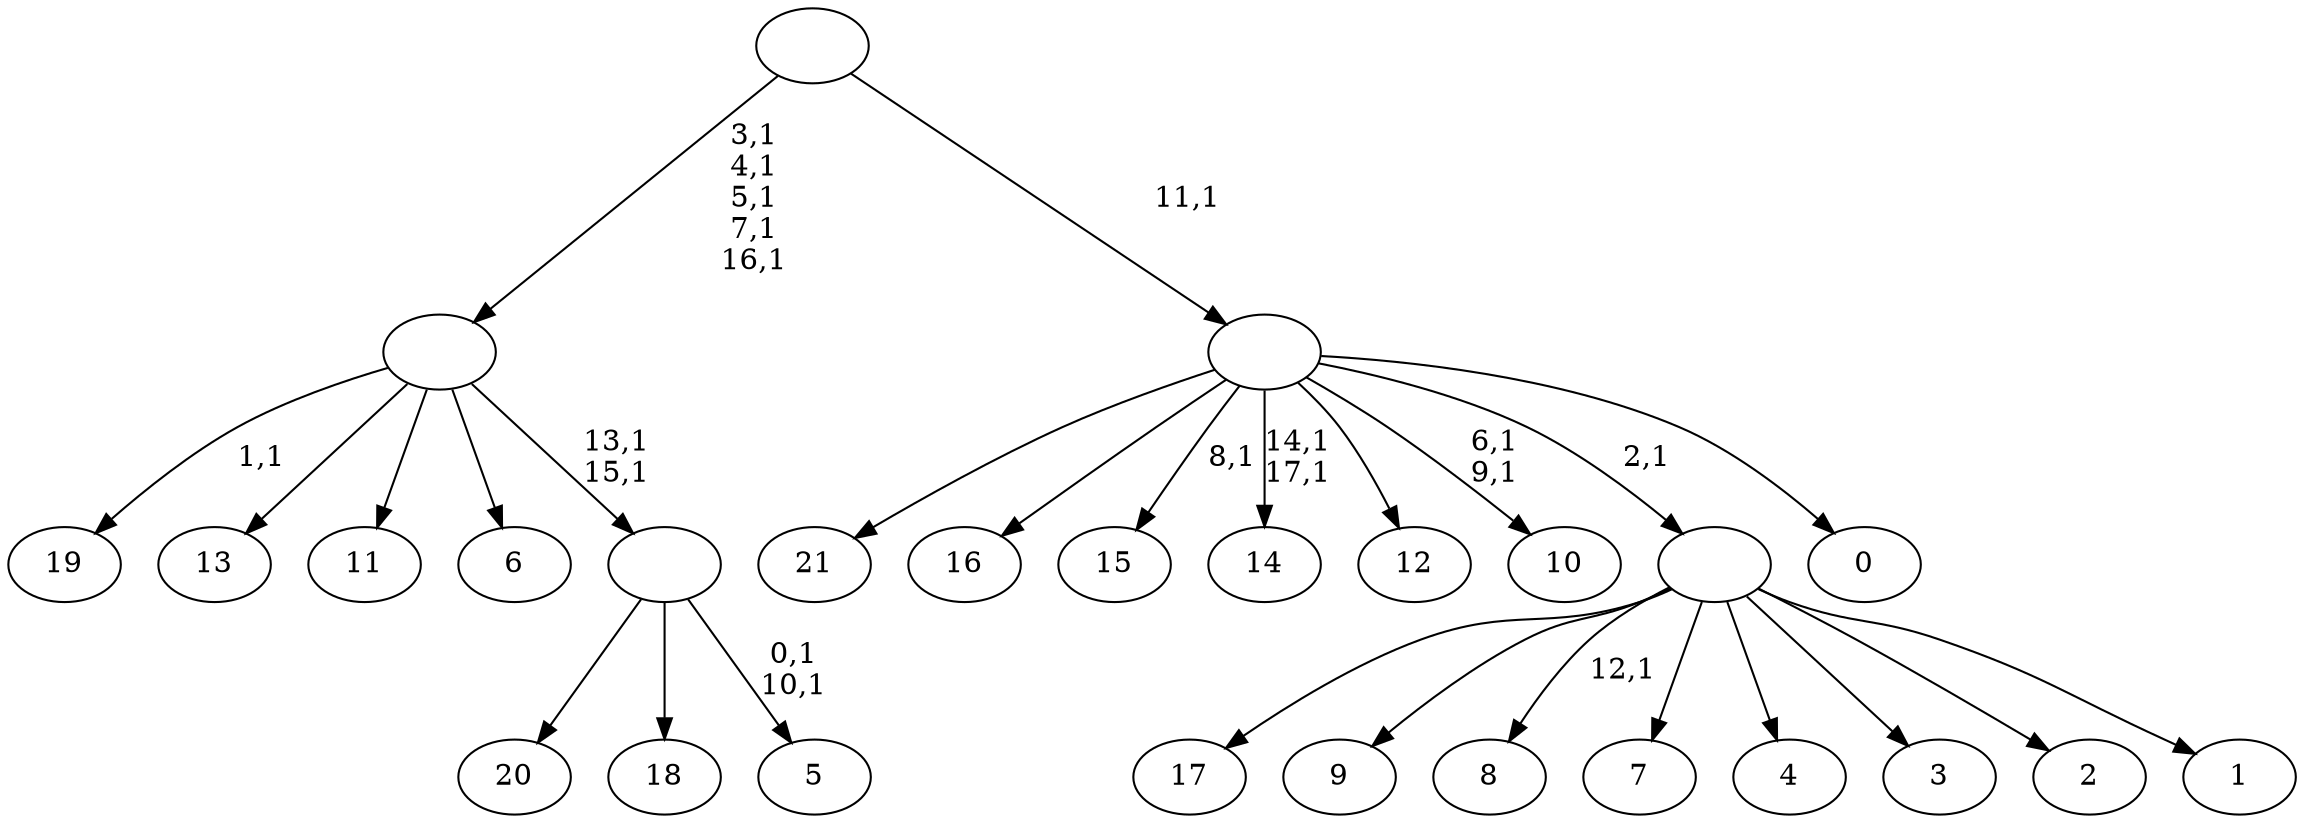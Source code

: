 digraph T {
	40 [label="21"]
	39 [label="20"]
	38 [label="19"]
	36 [label="18"]
	35 [label="17"]
	34 [label="16"]
	33 [label="15"]
	31 [label="14"]
	28 [label="13"]
	27 [label="12"]
	26 [label="11"]
	25 [label="10"]
	22 [label="9"]
	21 [label="8"]
	19 [label="7"]
	18 [label="6"]
	17 [label="5"]
	14 [label=""]
	12 [label=""]
	7 [label="4"]
	6 [label="3"]
	5 [label="2"]
	4 [label="1"]
	3 [label=""]
	2 [label="0"]
	1 [label=""]
	0 [label=""]
	14 -> 17 [label="0,1\n10,1"]
	14 -> 39 [label=""]
	14 -> 36 [label=""]
	12 -> 14 [label="13,1\n15,1"]
	12 -> 38 [label="1,1"]
	12 -> 28 [label=""]
	12 -> 26 [label=""]
	12 -> 18 [label=""]
	3 -> 21 [label="12,1"]
	3 -> 35 [label=""]
	3 -> 22 [label=""]
	3 -> 19 [label=""]
	3 -> 7 [label=""]
	3 -> 6 [label=""]
	3 -> 5 [label=""]
	3 -> 4 [label=""]
	1 -> 25 [label="6,1\n9,1"]
	1 -> 31 [label="14,1\n17,1"]
	1 -> 33 [label="8,1"]
	1 -> 40 [label=""]
	1 -> 34 [label=""]
	1 -> 27 [label=""]
	1 -> 3 [label="2,1"]
	1 -> 2 [label=""]
	0 -> 12 [label="3,1\n4,1\n5,1\n7,1\n16,1"]
	0 -> 1 [label="11,1"]
}
